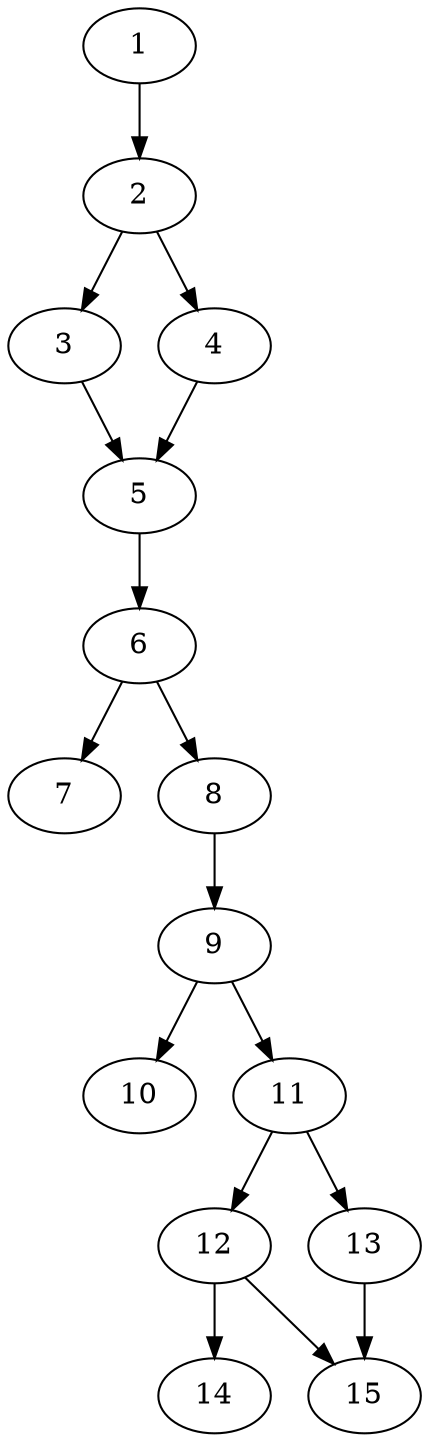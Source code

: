 // DAG automatically generated by daggen at Thu Oct  3 13:59:27 2019
// ./daggen --dot -n 15 --ccr 0.4 --fat 0.3 --regular 0.7 --density 0.6 --mindata 5242880 --maxdata 52428800 
digraph G {
  1 [size="31823360", alpha="0.02", expect_size="12729344"] 
  1 -> 2 [size ="12729344"]
  2 [size="25354240", alpha="0.01", expect_size="10141696"] 
  2 -> 3 [size ="10141696"]
  2 -> 4 [size ="10141696"]
  3 [size="61475840", alpha="0.06", expect_size="24590336"] 
  3 -> 5 [size ="24590336"]
  4 [size="38999040", alpha="0.00", expect_size="15599616"] 
  4 -> 5 [size ="15599616"]
  5 [size="38256640", alpha="0.13", expect_size="15302656"] 
  5 -> 6 [size ="15302656"]
  6 [size="51694080", alpha="0.17", expect_size="20677632"] 
  6 -> 7 [size ="20677632"]
  6 -> 8 [size ="20677632"]
  7 [size="15971840", alpha="0.10", expect_size="6388736"] 
  8 [size="69071360", alpha="0.10", expect_size="27628544"] 
  8 -> 9 [size ="27628544"]
  9 [size="107471360", alpha="0.02", expect_size="42988544"] 
  9 -> 10 [size ="42988544"]
  9 -> 11 [size ="42988544"]
  10 [size="24742400", alpha="0.20", expect_size="9896960"] 
  11 [size="123363840", alpha="0.08", expect_size="49345536"] 
  11 -> 12 [size ="49345536"]
  11 -> 13 [size ="49345536"]
  12 [size="20052480", alpha="0.07", expect_size="8020992"] 
  12 -> 14 [size ="8020992"]
  12 -> 15 [size ="8020992"]
  13 [size="27699200", alpha="0.09", expect_size="11079680"] 
  13 -> 15 [size ="11079680"]
  14 [size="63728640", alpha="0.01", expect_size="25491456"] 
  15 [size="65241600", alpha="0.16", expect_size="26096640"] 
}
